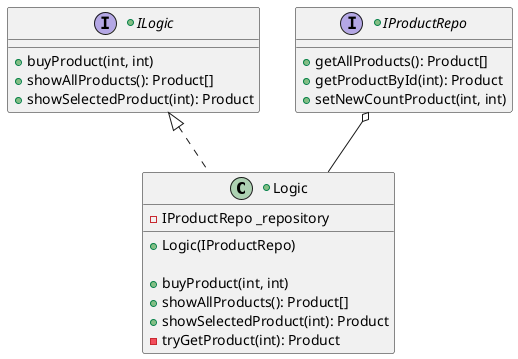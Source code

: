 @startuml

+class Logic implements ILogic {
    - IProductRepo _repository

    + Logic(IProductRepo)

    + buyProduct(int, int)
    + showAllProducts(): Product[]
    + showSelectedProduct(int): Product
    - tryGetProduct(int): Product
}

+interface ILogic {
    + buyProduct(int, int)
    + showAllProducts(): Product[]
    + showSelectedProduct(int): Product
}

+interface IProductRepo {
    + getAllProducts(): Product[]
    + getProductById(int): Product
    + setNewCountProduct(int, int)
}

IProductRepo o-- Logic

@enduml
